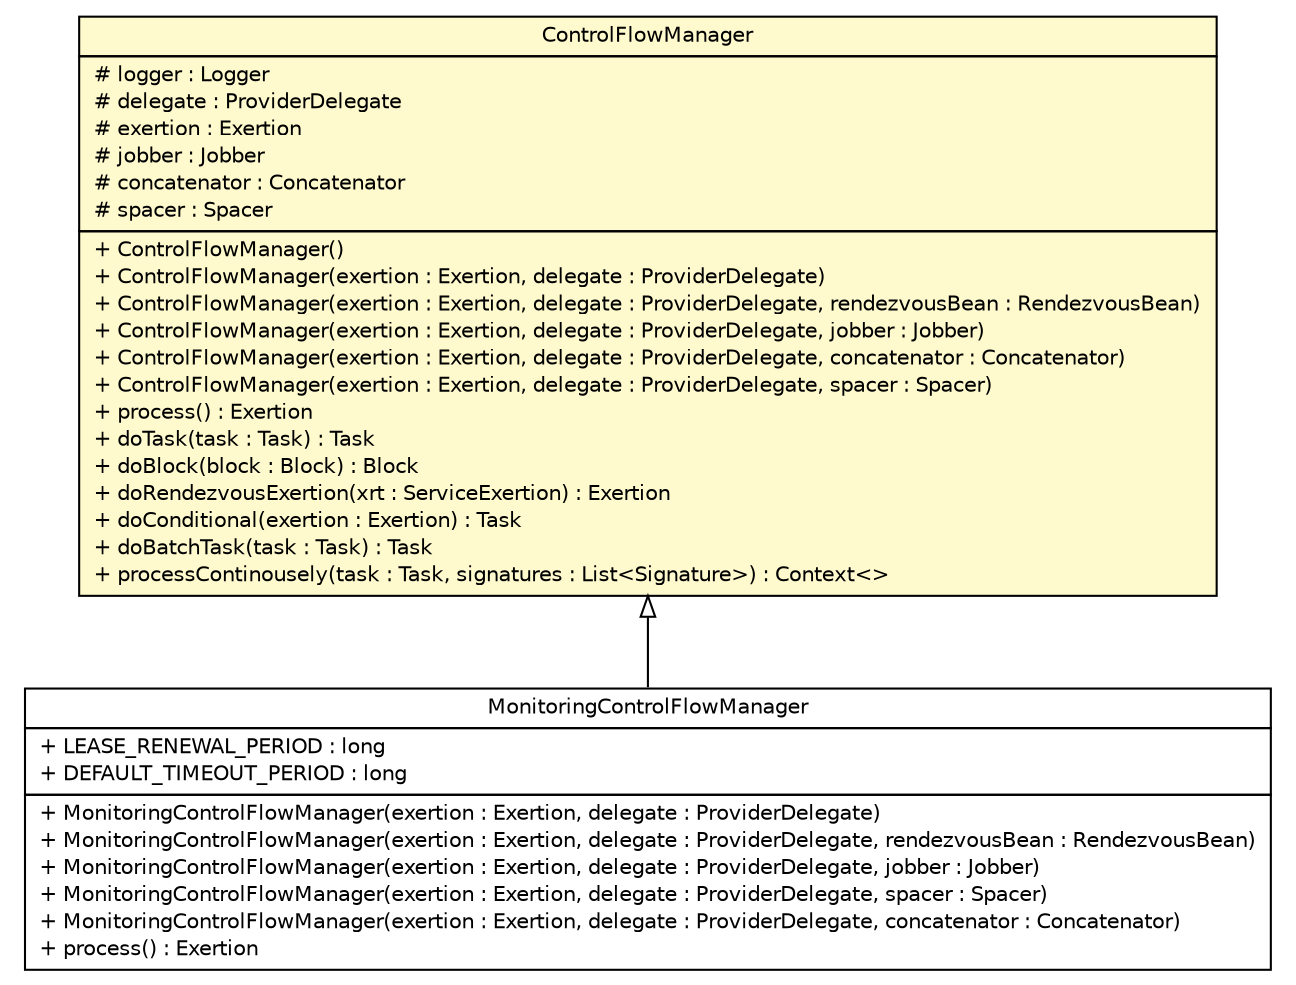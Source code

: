 #!/usr/local/bin/dot
#
# Class diagram 
# Generated by UMLGraph version R5_6 (http://www.umlgraph.org/)
#

digraph G {
	edge [fontname="Helvetica",fontsize=10,labelfontname="Helvetica",labelfontsize=10];
	node [fontname="Helvetica",fontsize=10,shape=plaintext];
	nodesep=0.25;
	ranksep=0.5;
	// sorcer.core.provider.ControlFlowManager
	c191570 [label=<<table title="sorcer.core.provider.ControlFlowManager" border="0" cellborder="1" cellspacing="0" cellpadding="2" port="p" bgcolor="lemonChiffon" href="./ControlFlowManager.html">
		<tr><td><table border="0" cellspacing="0" cellpadding="1">
<tr><td align="center" balign="center"> ControlFlowManager </td></tr>
		</table></td></tr>
		<tr><td><table border="0" cellspacing="0" cellpadding="1">
<tr><td align="left" balign="left"> # logger : Logger </td></tr>
<tr><td align="left" balign="left"> # delegate : ProviderDelegate </td></tr>
<tr><td align="left" balign="left"> # exertion : Exertion </td></tr>
<tr><td align="left" balign="left"> # jobber : Jobber </td></tr>
<tr><td align="left" balign="left"> # concatenator : Concatenator </td></tr>
<tr><td align="left" balign="left"> # spacer : Spacer </td></tr>
		</table></td></tr>
		<tr><td><table border="0" cellspacing="0" cellpadding="1">
<tr><td align="left" balign="left"> + ControlFlowManager() </td></tr>
<tr><td align="left" balign="left"> + ControlFlowManager(exertion : Exertion, delegate : ProviderDelegate) </td></tr>
<tr><td align="left" balign="left"> + ControlFlowManager(exertion : Exertion, delegate : ProviderDelegate, rendezvousBean : RendezvousBean) </td></tr>
<tr><td align="left" balign="left"> + ControlFlowManager(exertion : Exertion, delegate : ProviderDelegate, jobber : Jobber) </td></tr>
<tr><td align="left" balign="left"> + ControlFlowManager(exertion : Exertion, delegate : ProviderDelegate, concatenator : Concatenator) </td></tr>
<tr><td align="left" balign="left"> + ControlFlowManager(exertion : Exertion, delegate : ProviderDelegate, spacer : Spacer) </td></tr>
<tr><td align="left" balign="left"> + process() : Exertion </td></tr>
<tr><td align="left" balign="left"> + doTask(task : Task) : Task </td></tr>
<tr><td align="left" balign="left"> + doBlock(block : Block) : Block </td></tr>
<tr><td align="left" balign="left"> + doRendezvousExertion(xrt : ServiceExertion) : Exertion </td></tr>
<tr><td align="left" balign="left"> + doConditional(exertion : Exertion) : Task </td></tr>
<tr><td align="left" balign="left"> + doBatchTask(task : Task) : Task </td></tr>
<tr><td align="left" balign="left"> + processContinousely(task : Task, signatures : List&lt;Signature&gt;) : Context&lt;&gt; </td></tr>
		</table></td></tr>
		</table>>, URL="./ControlFlowManager.html", fontname="Helvetica", fontcolor="black", fontsize=10.0];
	// sorcer.core.provider.MonitoringControlFlowManager
	c191574 [label=<<table title="sorcer.core.provider.MonitoringControlFlowManager" border="0" cellborder="1" cellspacing="0" cellpadding="2" port="p" href="./MonitoringControlFlowManager.html">
		<tr><td><table border="0" cellspacing="0" cellpadding="1">
<tr><td align="center" balign="center"> MonitoringControlFlowManager </td></tr>
		</table></td></tr>
		<tr><td><table border="0" cellspacing="0" cellpadding="1">
<tr><td align="left" balign="left"> + LEASE_RENEWAL_PERIOD : long </td></tr>
<tr><td align="left" balign="left"> + DEFAULT_TIMEOUT_PERIOD : long </td></tr>
		</table></td></tr>
		<tr><td><table border="0" cellspacing="0" cellpadding="1">
<tr><td align="left" balign="left"> + MonitoringControlFlowManager(exertion : Exertion, delegate : ProviderDelegate) </td></tr>
<tr><td align="left" balign="left"> + MonitoringControlFlowManager(exertion : Exertion, delegate : ProviderDelegate, rendezvousBean : RendezvousBean) </td></tr>
<tr><td align="left" balign="left"> + MonitoringControlFlowManager(exertion : Exertion, delegate : ProviderDelegate, jobber : Jobber) </td></tr>
<tr><td align="left" balign="left"> + MonitoringControlFlowManager(exertion : Exertion, delegate : ProviderDelegate, spacer : Spacer) </td></tr>
<tr><td align="left" balign="left"> + MonitoringControlFlowManager(exertion : Exertion, delegate : ProviderDelegate, concatenator : Concatenator) </td></tr>
<tr><td align="left" balign="left"> + process() : Exertion </td></tr>
		</table></td></tr>
		</table>>, URL="./MonitoringControlFlowManager.html", fontname="Helvetica", fontcolor="black", fontsize=10.0];
	//sorcer.core.provider.MonitoringControlFlowManager extends sorcer.core.provider.ControlFlowManager
	c191570:p -> c191574:p [dir=back,arrowtail=empty];
}


